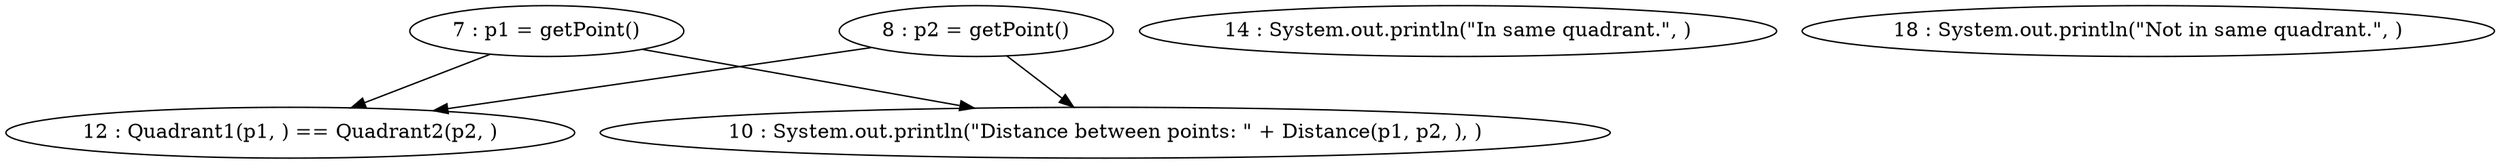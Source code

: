 digraph G {
"7 : p1 = getPoint()"
"7 : p1 = getPoint()" -> "12 : Quadrant1(p1, ) == Quadrant2(p2, )"
"7 : p1 = getPoint()" -> "10 : System.out.println(\"Distance between points: \" + Distance(p1, p2, ), )"
"8 : p2 = getPoint()"
"8 : p2 = getPoint()" -> "12 : Quadrant1(p1, ) == Quadrant2(p2, )"
"8 : p2 = getPoint()" -> "10 : System.out.println(\"Distance between points: \" + Distance(p1, p2, ), )"
"10 : System.out.println(\"Distance between points: \" + Distance(p1, p2, ), )"
"12 : Quadrant1(p1, ) == Quadrant2(p2, )"
"14 : System.out.println(\"In same quadrant.\", )"
"18 : System.out.println(\"Not in same quadrant.\", )"
}